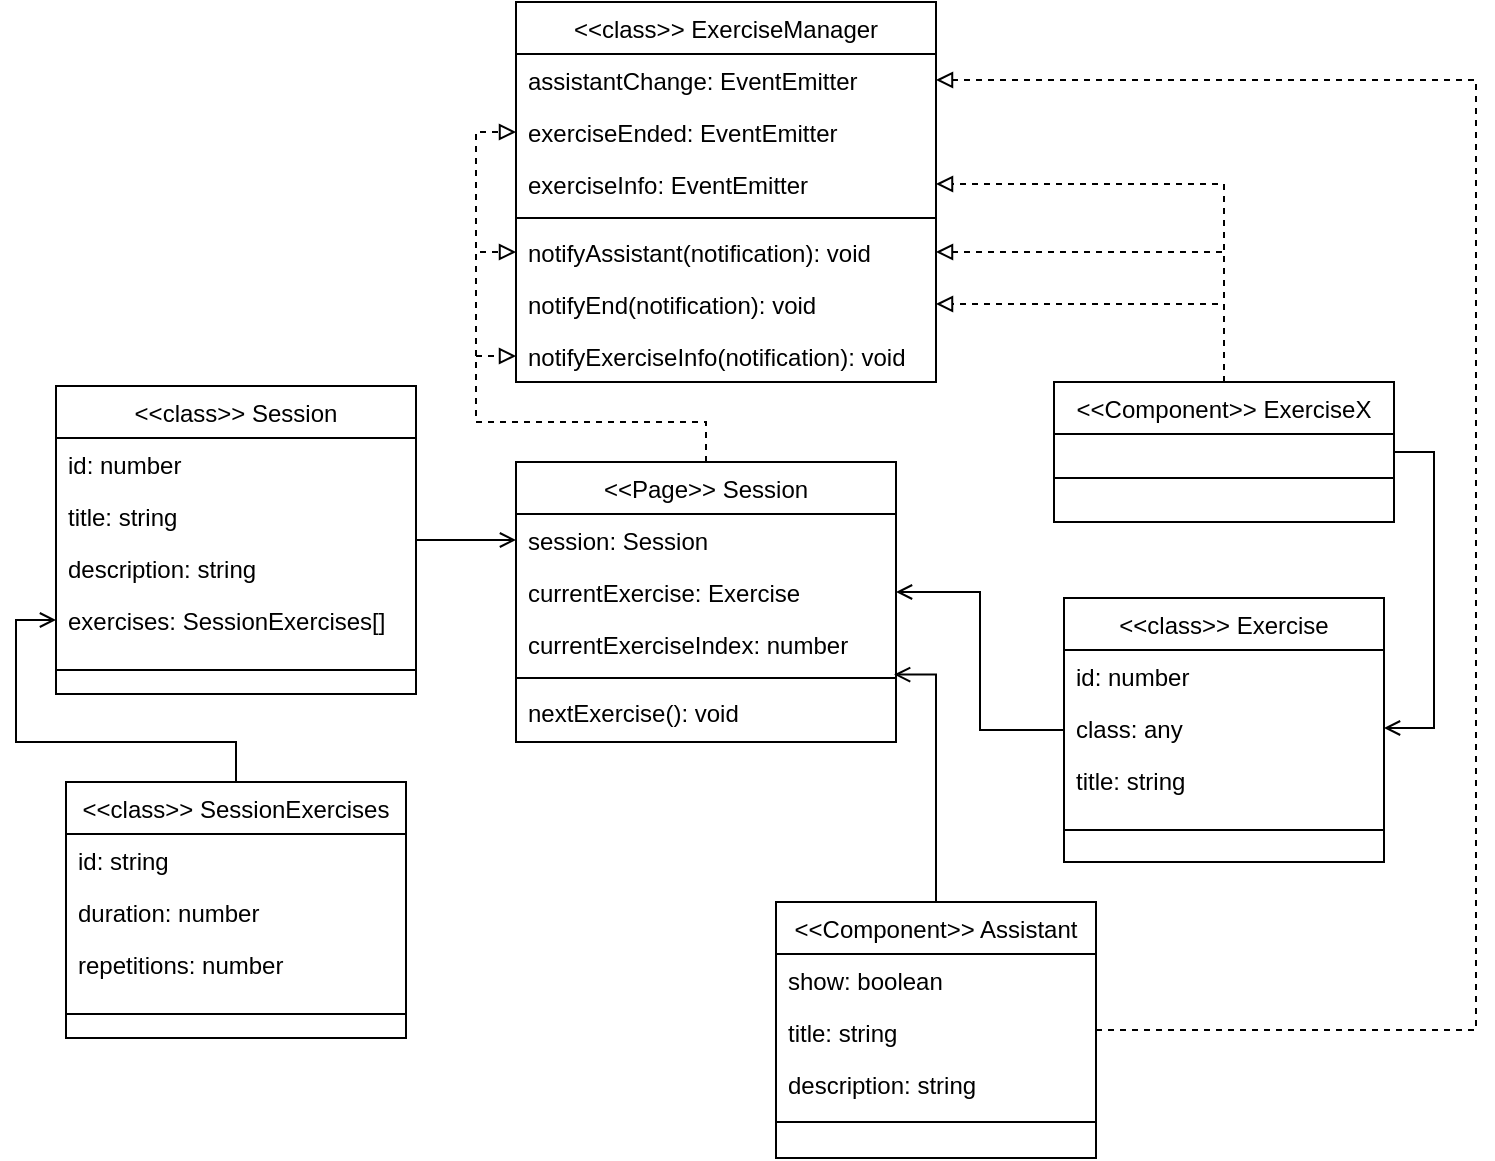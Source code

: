 <mxfile version="13.1.2" type="device"><diagram id="C5RBs43oDa-KdzZeNtuy" name="Page-1"><mxGraphModel dx="2249" dy="1932" grid="1" gridSize="10" guides="1" tooltips="1" connect="1" arrows="1" fold="1" page="1" pageScale="1" pageWidth="827" pageHeight="1169" math="0" shadow="0"><root><mxCell id="WIyWlLk6GJQsqaUBKTNV-0"/><mxCell id="WIyWlLk6GJQsqaUBKTNV-1" parent="WIyWlLk6GJQsqaUBKTNV-0"/><mxCell id="0R8ezERrZQjT2pG6yXwZ-43" style="edgeStyle=orthogonalEdgeStyle;rounded=0;orthogonalLoop=1;jettySize=auto;html=1;entryX=0;entryY=0.5;entryDx=0;entryDy=0;endArrow=open;endFill=0;" parent="WIyWlLk6GJQsqaUBKTNV-1" source="0R8ezERrZQjT2pG6yXwZ-4" target="zkfFHV4jXpPFQw0GAbJ--18" edge="1"><mxGeometry relative="1" as="geometry"/></mxCell><mxCell id="0R8ezERrZQjT2pG6yXwZ-41" style="edgeStyle=orthogonalEdgeStyle;rounded=0;orthogonalLoop=1;jettySize=auto;html=1;entryX=0;entryY=0.5;entryDx=0;entryDy=0;endArrow=open;endFill=0;" parent="WIyWlLk6GJQsqaUBKTNV-1" source="0R8ezERrZQjT2pG6yXwZ-19" target="0R8ezERrZQjT2pG6yXwZ-13" edge="1"><mxGeometry relative="1" as="geometry"><Array as="points"><mxPoint x="-80" y="-440"/><mxPoint x="-190" y="-440"/><mxPoint x="-190" y="-501"/></Array></mxGeometry></mxCell><mxCell id="0R8ezERrZQjT2pG6yXwZ-46" style="edgeStyle=orthogonalEdgeStyle;rounded=0;orthogonalLoop=1;jettySize=auto;html=1;entryX=1;entryY=0.5;entryDx=0;entryDy=0;endArrow=open;endFill=0;" parent="WIyWlLk6GJQsqaUBKTNV-1" source="zkfFHV4jXpPFQw0GAbJ--0" target="zkfFHV4jXpPFQw0GAbJ--19" edge="1"><mxGeometry relative="1" as="geometry"/></mxCell><mxCell id="zkfFHV4jXpPFQw0GAbJ--0" value="&lt;&lt;class&gt;&gt; Exercise" style="swimlane;fontStyle=0;align=center;verticalAlign=top;childLayout=stackLayout;horizontal=1;startSize=26;horizontalStack=0;resizeParent=1;resizeLast=0;collapsible=1;marginBottom=0;rounded=0;shadow=0;strokeWidth=1;" parent="WIyWlLk6GJQsqaUBKTNV-1" vertex="1"><mxGeometry x="334" y="-512" width="160" height="132" as="geometry"><mxRectangle x="230" y="140" width="160" height="26" as="alternateBounds"/></mxGeometry></mxCell><mxCell id="ftpSvzuKoXauLpi98ZD7-34" value="id: number" style="text;align=left;verticalAlign=top;spacingLeft=4;spacingRight=4;overflow=hidden;rotatable=0;points=[[0,0.5],[1,0.5]];portConstraint=eastwest;" parent="zkfFHV4jXpPFQw0GAbJ--0" vertex="1"><mxGeometry y="26" width="160" height="26" as="geometry"/></mxCell><mxCell id="0R8ezERrZQjT2pG6yXwZ-15" value="class: any" style="text;align=left;verticalAlign=top;spacingLeft=4;spacingRight=4;overflow=hidden;rotatable=0;points=[[0,0.5],[1,0.5]];portConstraint=eastwest;" parent="zkfFHV4jXpPFQw0GAbJ--0" vertex="1"><mxGeometry y="52" width="160" height="26" as="geometry"/></mxCell><mxCell id="ftpSvzuKoXauLpi98ZD7-51" value="title: string" style="text;align=left;verticalAlign=top;spacingLeft=4;spacingRight=4;overflow=hidden;rotatable=0;points=[[0,0.5],[1,0.5]];portConstraint=eastwest;rounded=0;shadow=0;html=0;" parent="zkfFHV4jXpPFQw0GAbJ--0" vertex="1"><mxGeometry y="78" width="160" height="26" as="geometry"/></mxCell><mxCell id="zkfFHV4jXpPFQw0GAbJ--4" value="" style="line;html=1;strokeWidth=1;align=left;verticalAlign=middle;spacingTop=-1;spacingLeft=3;spacingRight=3;rotatable=0;labelPosition=right;points=[];portConstraint=eastwest;" parent="zkfFHV4jXpPFQw0GAbJ--0" vertex="1"><mxGeometry y="104" width="160" height="24" as="geometry"/></mxCell><mxCell id="0R8ezERrZQjT2pG6yXwZ-48" style="edgeStyle=orthogonalEdgeStyle;rounded=0;orthogonalLoop=1;jettySize=auto;html=1;entryX=1;entryY=0.5;entryDx=0;entryDy=0;endArrow=open;endFill=0;exitX=1;exitY=0.5;exitDx=0;exitDy=0;" parent="WIyWlLk6GJQsqaUBKTNV-1" source="zkfFHV4jXpPFQw0GAbJ--13" target="0R8ezERrZQjT2pG6yXwZ-15" edge="1"><mxGeometry relative="1" as="geometry"/></mxCell><mxCell id="lhV9Kw7qfbpGAPu88P3A-10" style="edgeStyle=orthogonalEdgeStyle;rounded=0;orthogonalLoop=1;jettySize=auto;html=1;entryX=0;entryY=0.5;entryDx=0;entryDy=0;endArrow=block;endFill=0;dashed=1;" parent="WIyWlLk6GJQsqaUBKTNV-1" source="zkfFHV4jXpPFQw0GAbJ--17" target="lhV9Kw7qfbpGAPu88P3A-7" edge="1"><mxGeometry relative="1" as="geometry"/></mxCell><mxCell id="lhV9Kw7qfbpGAPu88P3A-11" style="edgeStyle=orthogonalEdgeStyle;rounded=0;orthogonalLoop=1;jettySize=auto;html=1;entryX=0;entryY=0.5;entryDx=0;entryDy=0;dashed=1;endArrow=block;endFill=0;" parent="WIyWlLk6GJQsqaUBKTNV-1" source="zkfFHV4jXpPFQw0GAbJ--17" target="lhV9Kw7qfbpGAPu88P3A-8" edge="1"><mxGeometry relative="1" as="geometry"><Array as="points"><mxPoint x="155" y="-600"/><mxPoint x="40" y="-600"/><mxPoint x="40" y="-685"/></Array></mxGeometry></mxCell><mxCell id="lhV9Kw7qfbpGAPu88P3A-14" style="edgeStyle=orthogonalEdgeStyle;rounded=0;orthogonalLoop=1;jettySize=auto;html=1;entryX=0;entryY=0.5;entryDx=0;entryDy=0;dashed=1;endArrow=block;endFill=0;" parent="WIyWlLk6GJQsqaUBKTNV-1" source="zkfFHV4jXpPFQw0GAbJ--17" target="lhV9Kw7qfbpGAPu88P3A-4" edge="1"><mxGeometry relative="1" as="geometry"><Array as="points"><mxPoint x="155" y="-600"/><mxPoint x="40" y="-600"/><mxPoint x="40" y="-745"/></Array></mxGeometry></mxCell><mxCell id="zkfFHV4jXpPFQw0GAbJ--17" value="&lt;&lt;Page&gt;&gt; Session" style="swimlane;fontStyle=0;align=center;verticalAlign=top;childLayout=stackLayout;horizontal=1;startSize=26;horizontalStack=0;resizeParent=1;resizeLast=0;collapsible=1;marginBottom=0;rounded=0;shadow=0;strokeWidth=1;" parent="WIyWlLk6GJQsqaUBKTNV-1" vertex="1"><mxGeometry x="60" y="-580" width="190" height="140" as="geometry"><mxRectangle x="550" y="140" width="160" height="26" as="alternateBounds"/></mxGeometry></mxCell><mxCell id="zkfFHV4jXpPFQw0GAbJ--18" value="session: Session" style="text;align=left;verticalAlign=top;spacingLeft=4;spacingRight=4;overflow=hidden;rotatable=0;points=[[0,0.5],[1,0.5]];portConstraint=eastwest;" parent="zkfFHV4jXpPFQw0GAbJ--17" vertex="1"><mxGeometry y="26" width="190" height="26" as="geometry"/></mxCell><mxCell id="zkfFHV4jXpPFQw0GAbJ--19" value="currentExercise: Exercise" style="text;align=left;verticalAlign=top;spacingLeft=4;spacingRight=4;overflow=hidden;rotatable=0;points=[[0,0.5],[1,0.5]];portConstraint=eastwest;rounded=0;shadow=0;html=0;" parent="zkfFHV4jXpPFQw0GAbJ--17" vertex="1"><mxGeometry y="52" width="190" height="26" as="geometry"/></mxCell><mxCell id="ftpSvzuKoXauLpi98ZD7-22" value="currentExerciseIndex: number" style="text;align=left;verticalAlign=top;spacingLeft=4;spacingRight=4;overflow=hidden;rotatable=0;points=[[0,0.5],[1,0.5]];portConstraint=eastwest;rounded=0;shadow=0;html=0;" parent="zkfFHV4jXpPFQw0GAbJ--17" vertex="1"><mxGeometry y="78" width="190" height="26" as="geometry"/></mxCell><mxCell id="zkfFHV4jXpPFQw0GAbJ--23" value="" style="line;html=1;strokeWidth=1;align=left;verticalAlign=middle;spacingTop=-1;spacingLeft=3;spacingRight=3;rotatable=0;labelPosition=right;points=[];portConstraint=eastwest;" parent="zkfFHV4jXpPFQw0GAbJ--17" vertex="1"><mxGeometry y="104" width="190" height="8" as="geometry"/></mxCell><mxCell id="zkfFHV4jXpPFQw0GAbJ--24" value="nextExercise(): void" style="text;align=left;verticalAlign=top;spacingLeft=4;spacingRight=4;overflow=hidden;rotatable=0;points=[[0,0.5],[1,0.5]];portConstraint=eastwest;" parent="zkfFHV4jXpPFQw0GAbJ--17" vertex="1"><mxGeometry y="112" width="190" height="26" as="geometry"/></mxCell><mxCell id="lhV9Kw7qfbpGAPu88P3A-1" style="edgeStyle=orthogonalEdgeStyle;rounded=0;orthogonalLoop=1;jettySize=auto;html=1;entryX=0.995;entryY=1.088;entryDx=0;entryDy=0;entryPerimeter=0;endArrow=open;endFill=0;" parent="WIyWlLk6GJQsqaUBKTNV-1" source="ftpSvzuKoXauLpi98ZD7-42" target="ftpSvzuKoXauLpi98ZD7-22" edge="1"><mxGeometry relative="1" as="geometry"/></mxCell><mxCell id="lhV9Kw7qfbpGAPu88P3A-2" value="&lt;&lt;class&gt;&gt; ExerciseManager" style="swimlane;fontStyle=0;align=center;verticalAlign=top;childLayout=stackLayout;horizontal=1;startSize=26;horizontalStack=0;resizeParent=1;resizeLast=0;collapsible=1;marginBottom=0;rounded=0;shadow=0;strokeWidth=1;" parent="WIyWlLk6GJQsqaUBKTNV-1" vertex="1"><mxGeometry x="60" y="-810" width="210" height="190" as="geometry"><mxRectangle x="550" y="140" width="160" height="26" as="alternateBounds"/></mxGeometry></mxCell><mxCell id="lhV9Kw7qfbpGAPu88P3A-3" value="assistantChange: EventEmitter" style="text;align=left;verticalAlign=top;spacingLeft=4;spacingRight=4;overflow=hidden;rotatable=0;points=[[0,0.5],[1,0.5]];portConstraint=eastwest;" parent="lhV9Kw7qfbpGAPu88P3A-2" vertex="1"><mxGeometry y="26" width="210" height="26" as="geometry"/></mxCell><mxCell id="lhV9Kw7qfbpGAPu88P3A-4" value="exerciseEnded: EventEmitter" style="text;align=left;verticalAlign=top;spacingLeft=4;spacingRight=4;overflow=hidden;rotatable=0;points=[[0,0.5],[1,0.5]];portConstraint=eastwest;rounded=0;shadow=0;html=0;" parent="lhV9Kw7qfbpGAPu88P3A-2" vertex="1"><mxGeometry y="52" width="210" height="26" as="geometry"/></mxCell><mxCell id="lhV9Kw7qfbpGAPu88P3A-5" value="exerciseInfo: EventEmitter" style="text;align=left;verticalAlign=top;spacingLeft=4;spacingRight=4;overflow=hidden;rotatable=0;points=[[0,0.5],[1,0.5]];portConstraint=eastwest;rounded=0;shadow=0;html=0;" parent="lhV9Kw7qfbpGAPu88P3A-2" vertex="1"><mxGeometry y="78" width="210" height="26" as="geometry"/></mxCell><mxCell id="lhV9Kw7qfbpGAPu88P3A-6" value="" style="line;html=1;strokeWidth=1;align=left;verticalAlign=middle;spacingTop=-1;spacingLeft=3;spacingRight=3;rotatable=0;labelPosition=right;points=[];portConstraint=eastwest;" parent="lhV9Kw7qfbpGAPu88P3A-2" vertex="1"><mxGeometry y="104" width="210" height="8" as="geometry"/></mxCell><mxCell id="lhV9Kw7qfbpGAPu88P3A-8" value="notifyAssistant(notification): void" style="text;align=left;verticalAlign=top;spacingLeft=4;spacingRight=4;overflow=hidden;rotatable=0;points=[[0,0.5],[1,0.5]];portConstraint=eastwest;" parent="lhV9Kw7qfbpGAPu88P3A-2" vertex="1"><mxGeometry y="112" width="210" height="26" as="geometry"/></mxCell><mxCell id="lhV9Kw7qfbpGAPu88P3A-9" value="notifyEnd(notification): void" style="text;align=left;verticalAlign=top;spacingLeft=4;spacingRight=4;overflow=hidden;rotatable=0;points=[[0,0.5],[1,0.5]];portConstraint=eastwest;" parent="lhV9Kw7qfbpGAPu88P3A-2" vertex="1"><mxGeometry y="138" width="210" height="26" as="geometry"/></mxCell><mxCell id="lhV9Kw7qfbpGAPu88P3A-7" value="notifyExerciseInfo(notification): void" style="text;align=left;verticalAlign=top;spacingLeft=4;spacingRight=4;overflow=hidden;rotatable=0;points=[[0,0.5],[1,0.5]];portConstraint=eastwest;" parent="lhV9Kw7qfbpGAPu88P3A-2" vertex="1"><mxGeometry y="164" width="210" height="26" as="geometry"/></mxCell><mxCell id="lhV9Kw7qfbpGAPu88P3A-12" style="edgeStyle=orthogonalEdgeStyle;rounded=0;orthogonalLoop=1;jettySize=auto;html=1;entryX=1;entryY=0.5;entryDx=0;entryDy=0;dashed=1;endArrow=block;endFill=0;" parent="WIyWlLk6GJQsqaUBKTNV-1" source="zkfFHV4jXpPFQw0GAbJ--13" target="lhV9Kw7qfbpGAPu88P3A-9" edge="1"><mxGeometry relative="1" as="geometry"/></mxCell><mxCell id="lhV9Kw7qfbpGAPu88P3A-15" style="edgeStyle=orthogonalEdgeStyle;rounded=0;orthogonalLoop=1;jettySize=auto;html=1;entryX=1;entryY=0.5;entryDx=0;entryDy=0;dashed=1;endArrow=block;endFill=0;" parent="WIyWlLk6GJQsqaUBKTNV-1" source="zkfFHV4jXpPFQw0GAbJ--13" target="lhV9Kw7qfbpGAPu88P3A-5" edge="1"><mxGeometry relative="1" as="geometry"/></mxCell><mxCell id="lhV9Kw7qfbpGAPu88P3A-16" style="edgeStyle=orthogonalEdgeStyle;rounded=0;orthogonalLoop=1;jettySize=auto;html=1;entryX=1;entryY=0.5;entryDx=0;entryDy=0;dashed=1;endArrow=block;endFill=0;" parent="WIyWlLk6GJQsqaUBKTNV-1" source="zkfFHV4jXpPFQw0GAbJ--13" target="lhV9Kw7qfbpGAPu88P3A-8" edge="1"><mxGeometry relative="1" as="geometry"/></mxCell><mxCell id="zkfFHV4jXpPFQw0GAbJ--13" value="&lt;&lt;Component&gt;&gt; ExerciseX" style="swimlane;fontStyle=0;align=center;verticalAlign=top;childLayout=stackLayout;horizontal=1;startSize=26;horizontalStack=0;resizeParent=1;resizeLast=0;collapsible=1;marginBottom=0;rounded=0;shadow=0;strokeWidth=1;" parent="WIyWlLk6GJQsqaUBKTNV-1" vertex="1"><mxGeometry x="329" y="-620" width="170" height="70" as="geometry"><mxRectangle x="340" y="380" width="170" height="26" as="alternateBounds"/></mxGeometry></mxCell><mxCell id="zkfFHV4jXpPFQw0GAbJ--15" value="" style="line;html=1;strokeWidth=1;align=left;verticalAlign=middle;spacingTop=-1;spacingLeft=3;spacingRight=3;rotatable=0;labelPosition=right;points=[];portConstraint=eastwest;" parent="zkfFHV4jXpPFQw0GAbJ--13" vertex="1"><mxGeometry y="26" width="170" height="44" as="geometry"/></mxCell><mxCell id="lhV9Kw7qfbpGAPu88P3A-13" style="edgeStyle=orthogonalEdgeStyle;rounded=0;orthogonalLoop=1;jettySize=auto;html=1;entryX=1;entryY=0.5;entryDx=0;entryDy=0;dashed=1;endArrow=block;endFill=0;" parent="WIyWlLk6GJQsqaUBKTNV-1" source="ftpSvzuKoXauLpi98ZD7-42" target="lhV9Kw7qfbpGAPu88P3A-3" edge="1"><mxGeometry relative="1" as="geometry"><Array as="points"><mxPoint x="540" y="-296"/><mxPoint x="540" y="-771"/></Array></mxGeometry></mxCell><mxCell id="0R8ezERrZQjT2pG6yXwZ-4" value="&lt;&lt;class&gt;&gt; Session" style="swimlane;fontStyle=0;align=center;verticalAlign=top;childLayout=stackLayout;horizontal=1;startSize=26;horizontalStack=0;resizeParent=1;resizeLast=0;collapsible=1;marginBottom=0;rounded=0;shadow=0;strokeWidth=1;" parent="WIyWlLk6GJQsqaUBKTNV-1" vertex="1"><mxGeometry x="-170" y="-618" width="180" height="154" as="geometry"><mxRectangle x="230" y="140" width="160" height="26" as="alternateBounds"/></mxGeometry></mxCell><mxCell id="0R8ezERrZQjT2pG6yXwZ-5" value="id: number" style="text;align=left;verticalAlign=top;spacingLeft=4;spacingRight=4;overflow=hidden;rotatable=0;points=[[0,0.5],[1,0.5]];portConstraint=eastwest;" parent="0R8ezERrZQjT2pG6yXwZ-4" vertex="1"><mxGeometry y="26" width="180" height="26" as="geometry"/></mxCell><mxCell id="0R8ezERrZQjT2pG6yXwZ-6" value="title: string" style="text;align=left;verticalAlign=top;spacingLeft=4;spacingRight=4;overflow=hidden;rotatable=0;points=[[0,0.5],[1,0.5]];portConstraint=eastwest;rounded=0;shadow=0;html=0;" parent="0R8ezERrZQjT2pG6yXwZ-4" vertex="1"><mxGeometry y="52" width="180" height="26" as="geometry"/></mxCell><mxCell id="0R8ezERrZQjT2pG6yXwZ-18" value="description: string" style="text;align=left;verticalAlign=top;spacingLeft=4;spacingRight=4;overflow=hidden;rotatable=0;points=[[0,0.5],[1,0.5]];portConstraint=eastwest;rounded=0;shadow=0;html=0;" parent="0R8ezERrZQjT2pG6yXwZ-4" vertex="1"><mxGeometry y="78" width="180" height="26" as="geometry"/></mxCell><mxCell id="0R8ezERrZQjT2pG6yXwZ-13" value="exercises: SessionExercises[]" style="text;align=left;verticalAlign=top;spacingLeft=4;spacingRight=4;overflow=hidden;rotatable=0;points=[[0,0.5],[1,0.5]];portConstraint=eastwest;rounded=0;shadow=0;html=0;" parent="0R8ezERrZQjT2pG6yXwZ-4" vertex="1"><mxGeometry y="104" width="180" height="26" as="geometry"/></mxCell><mxCell id="0R8ezERrZQjT2pG6yXwZ-14" value="" style="line;html=1;strokeWidth=1;align=left;verticalAlign=middle;spacingTop=-1;spacingLeft=3;spacingRight=3;rotatable=0;labelPosition=right;points=[];portConstraint=eastwest;" parent="0R8ezERrZQjT2pG6yXwZ-4" vertex="1"><mxGeometry y="130" width="180" height="24" as="geometry"/></mxCell><mxCell id="0R8ezERrZQjT2pG6yXwZ-19" value="&lt;&lt;class&gt;&gt; SessionExercises" style="swimlane;fontStyle=0;align=center;verticalAlign=top;childLayout=stackLayout;horizontal=1;startSize=26;horizontalStack=0;resizeParent=1;resizeLast=0;collapsible=1;marginBottom=0;rounded=0;shadow=0;strokeWidth=1;" parent="WIyWlLk6GJQsqaUBKTNV-1" vertex="1"><mxGeometry x="-165" y="-420" width="170" height="128" as="geometry"><mxRectangle x="230" y="140" width="160" height="26" as="alternateBounds"/></mxGeometry></mxCell><mxCell id="0R8ezERrZQjT2pG6yXwZ-20" value="id: string" style="text;align=left;verticalAlign=top;spacingLeft=4;spacingRight=4;overflow=hidden;rotatable=0;points=[[0,0.5],[1,0.5]];portConstraint=eastwest;" parent="0R8ezERrZQjT2pG6yXwZ-19" vertex="1"><mxGeometry y="26" width="170" height="26" as="geometry"/></mxCell><mxCell id="0R8ezERrZQjT2pG6yXwZ-24" value="duration: number" style="text;align=left;verticalAlign=top;spacingLeft=4;spacingRight=4;overflow=hidden;rotatable=0;points=[[0,0.5],[1,0.5]];portConstraint=eastwest;rounded=0;shadow=0;html=0;" parent="0R8ezERrZQjT2pG6yXwZ-19" vertex="1"><mxGeometry y="52" width="170" height="26" as="geometry"/></mxCell><mxCell id="0R8ezERrZQjT2pG6yXwZ-27" value="repetitions: number" style="text;align=left;verticalAlign=top;spacingLeft=4;spacingRight=4;overflow=hidden;rotatable=0;points=[[0,0.5],[1,0.5]];portConstraint=eastwest;rounded=0;shadow=0;html=0;" parent="0R8ezERrZQjT2pG6yXwZ-19" vertex="1"><mxGeometry y="78" width="170" height="26" as="geometry"/></mxCell><mxCell id="0R8ezERrZQjT2pG6yXwZ-30" value="" style="line;html=1;strokeWidth=1;align=left;verticalAlign=middle;spacingTop=-1;spacingLeft=3;spacingRight=3;rotatable=0;labelPosition=right;points=[];portConstraint=eastwest;" parent="0R8ezERrZQjT2pG6yXwZ-19" vertex="1"><mxGeometry y="104" width="170" height="24" as="geometry"/></mxCell><mxCell id="ftpSvzuKoXauLpi98ZD7-42" value="&lt;&lt;Component&gt;&gt; Assistant" style="swimlane;fontStyle=0;align=center;verticalAlign=top;childLayout=stackLayout;horizontal=1;startSize=26;horizontalStack=0;resizeParent=1;resizeLast=0;collapsible=1;marginBottom=0;rounded=0;shadow=0;strokeWidth=1;glass=0;" parent="WIyWlLk6GJQsqaUBKTNV-1" vertex="1"><mxGeometry x="190" y="-360" width="160" height="128" as="geometry"><mxRectangle x="470" y="-90" width="170" height="26" as="alternateBounds"/></mxGeometry></mxCell><mxCell id="lhV9Kw7qfbpGAPu88P3A-0" value="show: boolean" style="text;align=left;verticalAlign=top;spacingLeft=4;spacingRight=4;overflow=hidden;rotatable=0;points=[[0,0.5],[1,0.5]];portConstraint=eastwest;rounded=0;shadow=0;html=0;" parent="ftpSvzuKoXauLpi98ZD7-42" vertex="1"><mxGeometry y="26" width="160" height="26" as="geometry"/></mxCell><mxCell id="ftpSvzuKoXauLpi98ZD7-46" value="title: string" style="text;align=left;verticalAlign=top;spacingLeft=4;spacingRight=4;overflow=hidden;rotatable=0;points=[[0,0.5],[1,0.5]];portConstraint=eastwest;rounded=0;shadow=0;html=0;" parent="ftpSvzuKoXauLpi98ZD7-42" vertex="1"><mxGeometry y="52" width="160" height="26" as="geometry"/></mxCell><mxCell id="0R8ezERrZQjT2pG6yXwZ-0" value="description: string" style="text;align=left;verticalAlign=top;spacingLeft=4;spacingRight=4;overflow=hidden;rotatable=0;points=[[0,0.5],[1,0.5]];portConstraint=eastwest;rounded=0;shadow=0;html=0;" parent="ftpSvzuKoXauLpi98ZD7-42" vertex="1"><mxGeometry y="78" width="160" height="26" as="geometry"/></mxCell><mxCell id="ftpSvzuKoXauLpi98ZD7-43" value="" style="line;html=1;strokeWidth=1;align=left;verticalAlign=middle;spacingTop=-1;spacingLeft=3;spacingRight=3;rotatable=0;labelPosition=right;points=[];portConstraint=eastwest;" parent="ftpSvzuKoXauLpi98ZD7-42" vertex="1"><mxGeometry y="104" width="160" height="12" as="geometry"/></mxCell></root></mxGraphModel></diagram></mxfile>